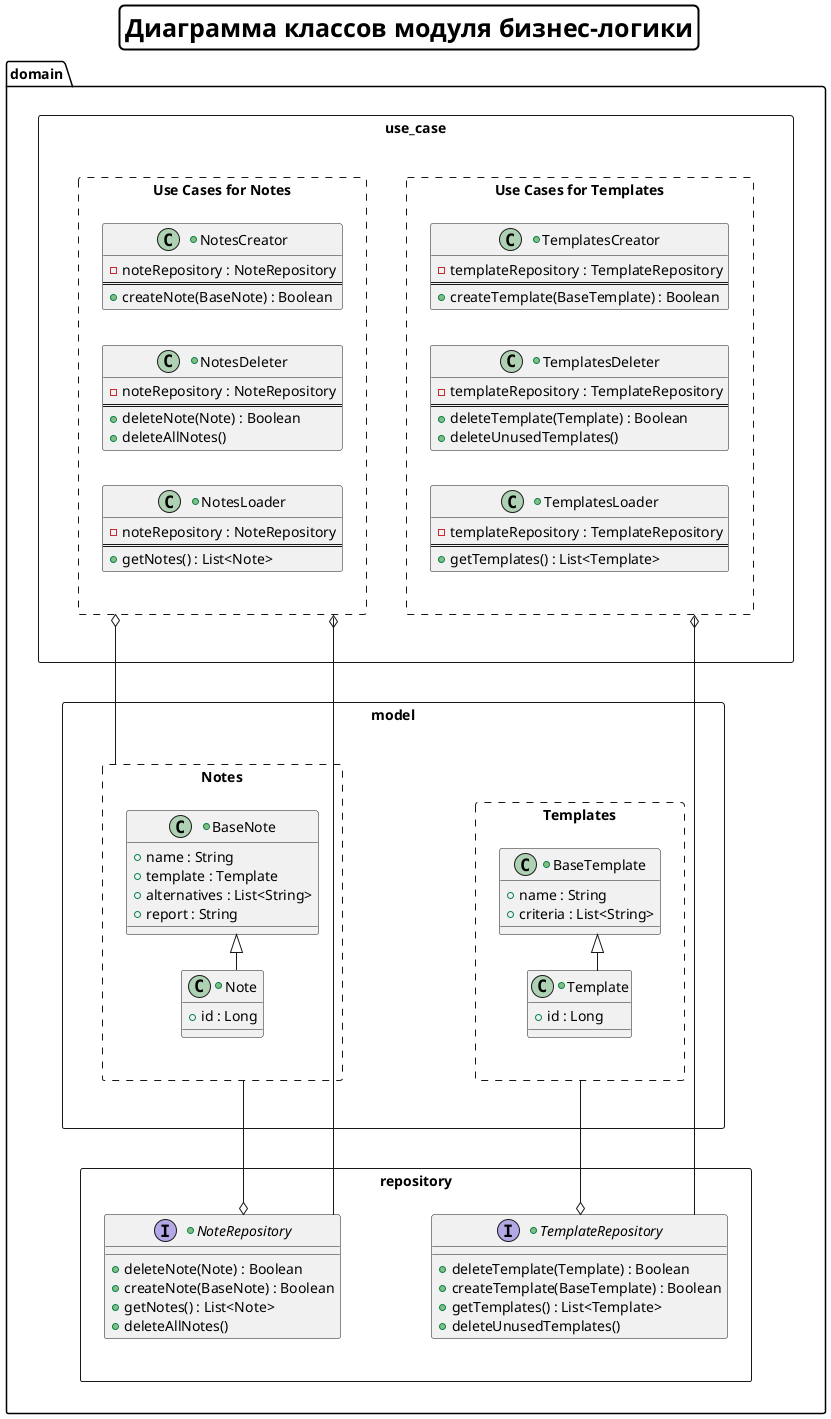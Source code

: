 @startuml

left to right direction
skinparam linetype ortho
skinparam titleBorderRoundCorner 10
skinparam titleBorderThickness 2
skinparam titleBorderColor black
skinparam titleFontSize 25

title Диаграмма классов модуля бизнес-логики

/' Object '/
package domain {
    rectangle use_case {
        rectangle "Use Cases for Notes" #line.dashed {
            +class NotesCreator {
                -noteRepository : NoteRepository
                ==
                +createNote(BaseNote) : Boolean
            }

            +class NotesDeleter {
                -noteRepository : NoteRepository
                ==
                +deleteNote(Note) : Boolean
                +deleteAllNotes()
            }

            +class NotesLoader {
                -noteRepository : NoteRepository
                ==
                +getNotes() : List<Note>
            }
        }


        rectangle "Use Cases for Templates" #line.dashed {
            +class TemplatesCreator {
                -templateRepository : TemplateRepository
                ==
                +createTemplate(BaseTemplate) : Boolean
            }

            +class TemplatesDeleter {
                -templateRepository : TemplateRepository
                ==
                +deleteTemplate(Template) : Boolean
                +deleteUnusedTemplates()
            }

            +class TemplatesLoader {
                -templateRepository : TemplateRepository
                ==
                +getTemplates() : List<Template>
            }
        }
    }


    rectangle model {
        rectangle Notes #line.dashed {
            +class BaseNote {
                +name : String
                +template : Template
                +alternatives : List<String>
                +report : String
            }

            +class Note {
                +id : Long
            }
        }


        rectangle Templates #line.dashed {
            +class Template {
                +id : Long
            }

            +class BaseTemplate {
                +name : String
                +criteria : List<String>
            }
        }
    }


    rectangle repository {
        +interface NoteRepository {
            +deleteNote(Note) : Boolean
            +createNote(BaseNote) : Boolean
            +getNotes() : List<Note>
            +deleteAllNotes()
        }

        +interface TemplateRepository {
            +deleteTemplate(Template) : Boolean
            +createTemplate(BaseTemplate) : Boolean
            +getTemplates() : List<Template>
            +deleteUnusedTemplates()
        }
    }
}

/' use_case position '/
NotesLoader -[hidden]r- NotesDeleter
NotesDeleter -[hidden]r- NotesCreator
TemplatesLoader -[hidden]r- TemplatesDeleter
TemplatesDeleter -[hidden]r- TemplatesCreator
TemplatesDeleter -[hidden]u- NotesDeleter

/' model position '/
Note -[hidden]l- BaseNote
Template -[hidden]r- BaseTemplate
Template -[hidden]u- Note

/' repository position '/
NoteRepository -[hidden]d- TemplateRepository

/' package position '/
use_case -[hidden]r- model
model -[hidden]r- repository

/' Relations '/
Note --|> BaseNote
Template --|> BaseTemplate
Templates --ro TemplateRepository
Notes --ro NoteRepository

NoteRepository --lo "Use Cases for Notes"
TemplateRepository --lo "Use Cases for Templates"
Notes --lo "Use Cases for Notes"

@enduml